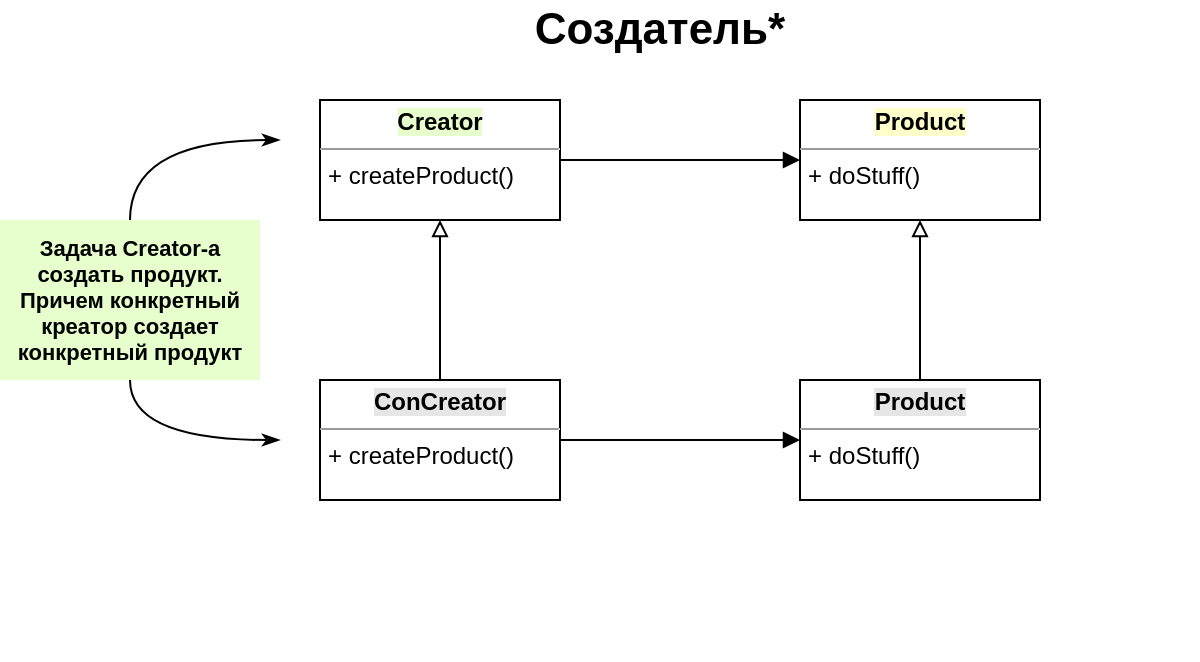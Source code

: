 <mxfile version="19.0.3" type="github" pages="4">
  <diagram id="wLGAQCGHGHLKz0kfwaSM" name="Фабричный метод">
    <mxGraphModel dx="527" dy="553" grid="1" gridSize="10" guides="1" tooltips="1" connect="1" arrows="1" fold="1" page="1" pageScale="1" pageWidth="827" pageHeight="1169" math="0" shadow="0">
      <root>
        <mxCell id="0" />
        <mxCell id="1" parent="0" />
        <mxCell id="_IwQiU22AYR1ubQPGY1t-29" value="" style="rounded=0;whiteSpace=wrap;html=1;labelBackgroundColor=#E6E6E6;fillColor=none;strokeColor=none;" parent="1" vertex="1">
          <mxGeometry x="170" y="160" width="560" height="300" as="geometry" />
        </mxCell>
        <mxCell id="_IwQiU22AYR1ubQPGY1t-22" style="edgeStyle=orthogonalEdgeStyle;rounded=0;orthogonalLoop=1;jettySize=auto;html=1;exitX=1;exitY=0.5;exitDx=0;exitDy=0;entryX=0;entryY=0.5;entryDx=0;entryDy=0;startArrow=none;startFill=0;endArrow=block;endFill=1;" parent="1" source="_IwQiU22AYR1ubQPGY1t-16" target="_IwQiU22AYR1ubQPGY1t-18" edge="1">
          <mxGeometry relative="1" as="geometry" />
        </mxCell>
        <mxCell id="_IwQiU22AYR1ubQPGY1t-16" value="&lt;p style=&quot;margin:0px;margin-top:4px;text-align:center;&quot;&gt;&lt;b style=&quot;background-color: rgb(230, 255, 204);&quot;&gt;Creator&lt;/b&gt;&lt;/p&gt;&lt;hr size=&quot;1&quot;&gt;&lt;p style=&quot;margin:0px;margin-left:4px;&quot;&gt;+ createProduct()&lt;/p&gt;" style="verticalAlign=top;align=left;overflow=fill;fontSize=12;fontFamily=Helvetica;html=1;" parent="1" vertex="1">
          <mxGeometry x="291" y="180" width="120" height="60" as="geometry" />
        </mxCell>
        <mxCell id="_IwQiU22AYR1ubQPGY1t-20" style="edgeStyle=orthogonalEdgeStyle;rounded=0;orthogonalLoop=1;jettySize=auto;html=1;exitX=0.5;exitY=0;exitDx=0;exitDy=0;entryX=0.5;entryY=1;entryDx=0;entryDy=0;startArrow=none;startFill=0;endArrow=block;endFill=0;" parent="1" source="_IwQiU22AYR1ubQPGY1t-17" target="_IwQiU22AYR1ubQPGY1t-16" edge="1">
          <mxGeometry relative="1" as="geometry" />
        </mxCell>
        <mxCell id="_IwQiU22AYR1ubQPGY1t-23" style="edgeStyle=orthogonalEdgeStyle;rounded=0;orthogonalLoop=1;jettySize=auto;html=1;exitX=1;exitY=0.5;exitDx=0;exitDy=0;entryX=0;entryY=0.5;entryDx=0;entryDy=0;startArrow=none;startFill=0;endArrow=block;endFill=1;" parent="1" source="_IwQiU22AYR1ubQPGY1t-17" target="_IwQiU22AYR1ubQPGY1t-19" edge="1">
          <mxGeometry relative="1" as="geometry" />
        </mxCell>
        <mxCell id="_IwQiU22AYR1ubQPGY1t-17" value="&lt;p style=&quot;margin:0px;margin-top:4px;text-align:center;&quot;&gt;&lt;b style=&quot;background-color: rgb(230, 230, 230);&quot;&gt;ConCreator&lt;/b&gt;&lt;/p&gt;&lt;hr size=&quot;1&quot;&gt;&lt;p style=&quot;margin:0px;margin-left:4px;&quot;&gt;+ createProduct()&lt;/p&gt;" style="verticalAlign=top;align=left;overflow=fill;fontSize=12;fontFamily=Helvetica;html=1;" parent="1" vertex="1">
          <mxGeometry x="291" y="320" width="120" height="60" as="geometry" />
        </mxCell>
        <mxCell id="_IwQiU22AYR1ubQPGY1t-18" value="&lt;p style=&quot;margin:0px;margin-top:4px;text-align:center;&quot;&gt;&lt;b style=&quot;background-color: rgb(255, 255, 204);&quot;&gt;Product&lt;/b&gt;&lt;/p&gt;&lt;hr size=&quot;1&quot;&gt;&lt;p style=&quot;margin:0px;margin-left:4px;&quot;&gt;+ doStuff()&lt;/p&gt;" style="verticalAlign=top;align=left;overflow=fill;fontSize=12;fontFamily=Helvetica;html=1;" parent="1" vertex="1">
          <mxGeometry x="531" y="180" width="120" height="60" as="geometry" />
        </mxCell>
        <mxCell id="_IwQiU22AYR1ubQPGY1t-21" style="edgeStyle=orthogonalEdgeStyle;rounded=0;orthogonalLoop=1;jettySize=auto;html=1;exitX=0.5;exitY=0;exitDx=0;exitDy=0;entryX=0.5;entryY=1;entryDx=0;entryDy=0;startArrow=none;startFill=0;endArrow=block;endFill=0;" parent="1" source="_IwQiU22AYR1ubQPGY1t-19" target="_IwQiU22AYR1ubQPGY1t-18" edge="1">
          <mxGeometry relative="1" as="geometry" />
        </mxCell>
        <mxCell id="_IwQiU22AYR1ubQPGY1t-19" value="&lt;p style=&quot;margin:0px;margin-top:4px;text-align:center;&quot;&gt;&lt;b style=&quot;background-color: rgb(230, 230, 230);&quot;&gt;Product&lt;/b&gt;&lt;/p&gt;&lt;hr size=&quot;1&quot;&gt;&lt;p style=&quot;margin:0px;margin-left:4px;&quot;&gt;+ doStuff()&lt;/p&gt;" style="verticalAlign=top;align=left;overflow=fill;fontSize=12;fontFamily=Helvetica;html=1;" parent="1" vertex="1">
          <mxGeometry x="531" y="320" width="120" height="60" as="geometry" />
        </mxCell>
        <mxCell id="_IwQiU22AYR1ubQPGY1t-25" style="edgeStyle=orthogonalEdgeStyle;rounded=0;orthogonalLoop=1;jettySize=auto;html=1;exitX=0.5;exitY=0;exitDx=0;exitDy=0;startArrow=none;startFill=0;endArrow=classicThin;endFill=1;curved=1;" parent="1" source="_IwQiU22AYR1ubQPGY1t-24" edge="1">
          <mxGeometry relative="1" as="geometry">
            <mxPoint x="271" y="200" as="targetPoint" />
            <Array as="points">
              <mxPoint x="196" y="200" />
            </Array>
          </mxGeometry>
        </mxCell>
        <mxCell id="_IwQiU22AYR1ubQPGY1t-26" style="edgeStyle=orthogonalEdgeStyle;curved=1;rounded=0;orthogonalLoop=1;jettySize=auto;html=1;exitX=0.5;exitY=1;exitDx=0;exitDy=0;startArrow=none;startFill=0;endArrow=classicThin;endFill=1;" parent="1" source="_IwQiU22AYR1ubQPGY1t-24" edge="1">
          <mxGeometry relative="1" as="geometry">
            <mxPoint x="271" y="350" as="targetPoint" />
            <Array as="points">
              <mxPoint x="196" y="350" />
            </Array>
          </mxGeometry>
        </mxCell>
        <mxCell id="_IwQiU22AYR1ubQPGY1t-24" value="Задача Creator-а создать продукт. Причем конкретный креатор создает конкретный продукт" style="text;html=1;strokeColor=none;fillColor=#E6FFCC;align=center;verticalAlign=middle;whiteSpace=wrap;rounded=0;fontSize=11;fontStyle=1" parent="1" vertex="1">
          <mxGeometry x="131" y="240" width="130" height="80" as="geometry" />
        </mxCell>
        <mxCell id="_IwQiU22AYR1ubQPGY1t-27" value="&lt;b style=&quot;font-size: 22px;&quot;&gt;&lt;font style=&quot;font-size: 22px;&quot;&gt;Создатель*&lt;/font&gt;&lt;/b&gt;" style="text;html=1;strokeColor=none;fillColor=none;align=center;verticalAlign=middle;whiteSpace=wrap;rounded=0;fontSize=22;" parent="1" vertex="1">
          <mxGeometry x="431" y="130" width="60" height="30" as="geometry" />
        </mxCell>
      </root>
    </mxGraphModel>
  </diagram>
  <diagram id="7QOjUVrRJ6Q0gLQHqN8m" name="Solution">
    <mxGraphModel dx="527" dy="553" grid="1" gridSize="10" guides="1" tooltips="1" connect="1" arrows="1" fold="1" page="1" pageScale="1" pageWidth="827" pageHeight="1169" math="0" shadow="0">
      <root>
        <mxCell id="0" />
        <mxCell id="1" parent="0" />
        <mxCell id="24h69SCQkJNnW9sZCkgD-13" style="edgeStyle=orthogonalEdgeStyle;rounded=0;orthogonalLoop=1;jettySize=auto;html=1;exitX=1;exitY=0.5;exitDx=0;exitDy=0;entryX=0;entryY=0.5;entryDx=0;entryDy=0;startArrow=none;startFill=0;endArrow=block;endFill=1;" parent="1" source="24h69SCQkJNnW9sZCkgD-14" target="24h69SCQkJNnW9sZCkgD-18" edge="1">
          <mxGeometry relative="1" as="geometry" />
        </mxCell>
        <mxCell id="24h69SCQkJNnW9sZCkgD-14" value="&lt;p style=&quot;margin:0px;margin-top:4px;text-align:center;&quot;&gt;&lt;b style=&quot;background-color: rgb(230, 230, 230);&quot;&gt;Creator&lt;/b&gt;&lt;/p&gt;&lt;hr size=&quot;1&quot;&gt;&lt;p style=&quot;margin:0px;margin-left:4px;&quot;&gt;+ createProduct()&lt;/p&gt;" style="verticalAlign=top;align=left;overflow=fill;fontSize=12;fontFamily=Helvetica;html=1;" parent="1" vertex="1">
          <mxGeometry x="320" y="240" width="120" height="60" as="geometry" />
        </mxCell>
        <mxCell id="24h69SCQkJNnW9sZCkgD-15" style="edgeStyle=orthogonalEdgeStyle;rounded=0;orthogonalLoop=1;jettySize=auto;html=1;exitX=0.5;exitY=0;exitDx=0;exitDy=0;entryX=0.5;entryY=1;entryDx=0;entryDy=0;startArrow=none;startFill=0;endArrow=block;endFill=0;" parent="1" source="24h69SCQkJNnW9sZCkgD-17" target="24h69SCQkJNnW9sZCkgD-14" edge="1">
          <mxGeometry relative="1" as="geometry" />
        </mxCell>
        <mxCell id="24h69SCQkJNnW9sZCkgD-16" style="edgeStyle=orthogonalEdgeStyle;rounded=0;orthogonalLoop=1;jettySize=auto;html=1;exitX=1;exitY=0.5;exitDx=0;exitDy=0;entryX=0;entryY=0.5;entryDx=0;entryDy=0;startArrow=none;startFill=0;endArrow=block;endFill=1;" parent="1" source="24h69SCQkJNnW9sZCkgD-17" target="24h69SCQkJNnW9sZCkgD-20" edge="1">
          <mxGeometry relative="1" as="geometry" />
        </mxCell>
        <mxCell id="24h69SCQkJNnW9sZCkgD-17" value="&lt;p style=&quot;margin:0px;margin-top:4px;text-align:center;&quot;&gt;&lt;b style=&quot;background-color: rgb(230, 230, 230);&quot;&gt;ConCreator&lt;/b&gt;&lt;/p&gt;&lt;hr size=&quot;1&quot;&gt;&lt;p style=&quot;margin:0px;margin-left:4px;&quot;&gt;+ createProduct()&lt;/p&gt;" style="verticalAlign=top;align=left;overflow=fill;fontSize=12;fontFamily=Helvetica;html=1;" parent="1" vertex="1">
          <mxGeometry x="320" y="380" width="120" height="60" as="geometry" />
        </mxCell>
        <mxCell id="24h69SCQkJNnW9sZCkgD-18" value="&lt;p style=&quot;margin:0px;margin-top:4px;text-align:center;&quot;&gt;&lt;b style=&quot;background-color: rgb(230, 230, 230);&quot;&gt;Product&lt;/b&gt;&lt;/p&gt;&lt;hr size=&quot;1&quot;&gt;&lt;p style=&quot;margin:0px;margin-left:4px;&quot;&gt;+ doStuff()&lt;/p&gt;" style="verticalAlign=top;align=left;overflow=fill;fontSize=12;fontFamily=Helvetica;html=1;" parent="1" vertex="1">
          <mxGeometry x="560" y="240" width="120" height="60" as="geometry" />
        </mxCell>
        <mxCell id="24h69SCQkJNnW9sZCkgD-19" style="edgeStyle=orthogonalEdgeStyle;rounded=0;orthogonalLoop=1;jettySize=auto;html=1;exitX=0.5;exitY=0;exitDx=0;exitDy=0;entryX=0.5;entryY=1;entryDx=0;entryDy=0;startArrow=none;startFill=0;endArrow=block;endFill=0;" parent="1" source="24h69SCQkJNnW9sZCkgD-20" target="24h69SCQkJNnW9sZCkgD-18" edge="1">
          <mxGeometry relative="1" as="geometry" />
        </mxCell>
        <mxCell id="24h69SCQkJNnW9sZCkgD-20" value="&lt;p style=&quot;margin:0px;margin-top:4px;text-align:center;&quot;&gt;&lt;b style=&quot;background-color: rgb(230, 230, 230);&quot;&gt;Product&lt;/b&gt;&lt;/p&gt;&lt;hr size=&quot;1&quot;&gt;&lt;p style=&quot;margin:0px;margin-left:4px;&quot;&gt;+ doStuff()&lt;/p&gt;" style="verticalAlign=top;align=left;overflow=fill;fontSize=12;fontFamily=Helvetica;html=1;" parent="1" vertex="1">
          <mxGeometry x="560" y="380" width="120" height="60" as="geometry" />
        </mxCell>
        <mxCell id="24h69SCQkJNnW9sZCkgD-26" style="edgeStyle=orthogonalEdgeStyle;curved=1;rounded=0;orthogonalLoop=1;jettySize=auto;html=1;exitX=1;exitY=0.5;exitDx=0;exitDy=0;startArrow=none;startFill=0;endArrow=classicThin;endFill=1;" parent="1" source="24h69SCQkJNnW9sZCkgD-25" target="24h69SCQkJNnW9sZCkgD-14" edge="1">
          <mxGeometry relative="1" as="geometry" />
        </mxCell>
        <mxCell id="24h69SCQkJNnW9sZCkgD-25" value="&lt;p style=&quot;margin:0px;margin-top:4px;text-align:center;&quot;&gt;&lt;b style=&quot;background-color: rgb(230, 255, 204);&quot;&gt;Solution&lt;/b&gt;&lt;/p&gt;&lt;hr size=&quot;1&quot;&gt;&lt;p style=&quot;margin:0px;margin-left:4px;&quot;&gt;+ createCreator()&lt;/p&gt;" style="verticalAlign=top;align=left;overflow=fill;fontSize=12;fontFamily=Helvetica;html=1;" parent="1" vertex="1">
          <mxGeometry x="80" y="240" width="120" height="60" as="geometry" />
        </mxCell>
        <mxCell id="48QWf7nSYlIjQxAtHNZx-1" value="&lt;b style=&quot;font-size: 22px;&quot;&gt;&lt;font style=&quot;font-size: 22px;&quot;&gt;Solution&lt;/font&gt;&lt;/b&gt;" style="text;html=1;strokeColor=none;fillColor=none;align=center;verticalAlign=middle;whiteSpace=wrap;rounded=0;fontSize=22;" parent="1" vertex="1">
          <mxGeometry x="350" y="170" width="60" height="30" as="geometry" />
        </mxCell>
        <mxCell id="NniiIQqza_wDEn9RiqdW-1" value="" style="rounded=0;whiteSpace=wrap;html=1;labelBackgroundColor=#E6E6E6;fillColor=none;strokeColor=none;" parent="1" vertex="1">
          <mxGeometry x="50" y="140" width="680" height="340" as="geometry" />
        </mxCell>
        <mxCell id="ULXqDzeE56YC-ChJCUaQ-3" style="edgeStyle=orthogonalEdgeStyle;curved=1;rounded=0;orthogonalLoop=1;jettySize=auto;html=1;exitX=0.5;exitY=0;exitDx=0;exitDy=0;startArrow=none;startFill=0;endArrow=classicThin;endFill=1;entryX=0.132;entryY=0.5;entryDx=0;entryDy=0;entryPerimeter=0;" parent="1" source="ULXqDzeE56YC-ChJCUaQ-1" target="NniiIQqza_wDEn9RiqdW-1" edge="1">
          <mxGeometry relative="1" as="geometry">
            <mxPoint x="390" y="520" as="targetPoint" />
            <Array as="points">
              <mxPoint x="196" y="330" />
              <mxPoint x="140" y="330" />
            </Array>
          </mxGeometry>
        </mxCell>
        <mxCell id="ULXqDzeE56YC-ChJCUaQ-1" value="Solution предоставляет метод для регистрации creator-ов." style="text;html=1;strokeColor=none;fillColor=#E6FFCC;align=center;verticalAlign=middle;whiteSpace=wrap;rounded=0;fontSize=11;fontStyle=1" parent="1" vertex="1">
          <mxGeometry x="131" y="350" width="130" height="80" as="geometry" />
        </mxCell>
      </root>
    </mxGraphModel>
  </diagram>
  <diagram id="eHTh_dlo7wnX5S1xHcSb" name="Абстрактная фабрика">
    <mxGraphModel dx="620" dy="651" grid="1" gridSize="10" guides="1" tooltips="1" connect="1" arrows="1" fold="1" page="1" pageScale="1" pageWidth="827" pageHeight="1169" math="0" shadow="0">
      <root>
        <mxCell id="0" />
        <mxCell id="1" parent="0" />
        <mxCell id="VNvfyF6vPHs6sCqYgTDA-9" style="edgeStyle=orthogonalEdgeStyle;rounded=0;orthogonalLoop=1;jettySize=auto;html=1;exitX=0;exitY=0.5;exitDx=0;exitDy=0;entryX=0.5;entryY=0;entryDx=0;entryDy=0;endArrow=classic;endFill=1;" edge="1" parent="1" source="VNvfyF6vPHs6sCqYgTDA-1" target="VNvfyF6vPHs6sCqYgTDA-3">
          <mxGeometry relative="1" as="geometry" />
        </mxCell>
        <mxCell id="VNvfyF6vPHs6sCqYgTDA-10" style="edgeStyle=orthogonalEdgeStyle;rounded=0;orthogonalLoop=1;jettySize=auto;html=1;exitX=1;exitY=0.5;exitDx=0;exitDy=0;entryX=0.5;entryY=0;entryDx=0;entryDy=0;endArrow=classic;endFill=1;" edge="1" parent="1" source="VNvfyF6vPHs6sCqYgTDA-1" target="VNvfyF6vPHs6sCqYgTDA-4">
          <mxGeometry relative="1" as="geometry" />
        </mxCell>
        <mxCell id="VNvfyF6vPHs6sCqYgTDA-1" value="&lt;p style=&quot;margin:0px;margin-top:4px;text-align:center;&quot;&gt;&lt;span style=&quot;background-color: rgb(230, 255, 204);&quot;&gt;&lt;b&gt;AbstractFactory&lt;/b&gt;&lt;/span&gt;&lt;/p&gt;&lt;hr size=&quot;1&quot;&gt;&lt;p style=&quot;margin:0px;margin-left:4px;&quot;&gt;+ createProdA()&lt;/p&gt;&lt;p style=&quot;margin:0px;margin-left:4px;&quot;&gt;+ createProdB()&lt;/p&gt;" style="verticalAlign=top;align=left;overflow=fill;fontSize=12;fontFamily=Helvetica;html=1;" vertex="1" parent="1">
          <mxGeometry x="400" y="120" width="120" height="70" as="geometry" />
        </mxCell>
        <mxCell id="VNvfyF6vPHs6sCqYgTDA-3" value="&lt;p style=&quot;margin:0px;margin-top:4px;text-align:center;&quot;&gt;&lt;b style=&quot;background-color: rgb(255, 255, 204);&quot;&gt;ProductA&lt;/b&gt;&lt;/p&gt;&lt;hr size=&quot;1&quot;&gt;&lt;p style=&quot;margin:0px;margin-left:4px;&quot;&gt;+ doStuff()&lt;br&gt;&lt;/p&gt;" style="verticalAlign=top;align=left;overflow=fill;fontSize=12;fontFamily=Helvetica;html=1;" vertex="1" parent="1">
          <mxGeometry x="200" y="200" width="120" height="70" as="geometry" />
        </mxCell>
        <mxCell id="VNvfyF6vPHs6sCqYgTDA-4" value="&lt;p style=&quot;margin:0px;margin-top:4px;text-align:center;&quot;&gt;&lt;b style=&quot;background-color: rgb(255, 255, 204);&quot;&gt;ProductA&lt;/b&gt;&lt;/p&gt;&lt;hr size=&quot;1&quot;&gt;&lt;p style=&quot;margin:0px;margin-left:4px;&quot;&gt;+ doStuff()&lt;br&gt;&lt;/p&gt;" style="verticalAlign=top;align=left;overflow=fill;fontSize=12;fontFamily=Helvetica;html=1;" vertex="1" parent="1">
          <mxGeometry x="600" y="200" width="120" height="70" as="geometry" />
        </mxCell>
        <mxCell id="VNvfyF6vPHs6sCqYgTDA-7" style="edgeStyle=orthogonalEdgeStyle;rounded=0;orthogonalLoop=1;jettySize=auto;html=1;exitX=0.5;exitY=0;exitDx=0;exitDy=0;entryX=0.5;entryY=1;entryDx=0;entryDy=0;endArrow=block;endFill=0;" edge="1" parent="1" source="VNvfyF6vPHs6sCqYgTDA-5" target="VNvfyF6vPHs6sCqYgTDA-1">
          <mxGeometry relative="1" as="geometry" />
        </mxCell>
        <mxCell id="VNvfyF6vPHs6sCqYgTDA-5" value="&lt;p style=&quot;margin:0px;margin-top:4px;text-align:center;&quot;&gt;&lt;b style=&quot;background-color: rgb(255, 230, 204);&quot;&gt;ConFactory1&lt;/b&gt;&lt;/p&gt;&lt;hr size=&quot;1&quot;&gt;&lt;p style=&quot;margin:0px;margin-left:4px;&quot;&gt;+ createProdA()&lt;br&gt;&lt;/p&gt;&lt;p style=&quot;margin:0px;margin-left:4px;&quot;&gt;+ createProdB()&lt;/p&gt;" style="verticalAlign=top;align=left;overflow=fill;fontSize=12;fontFamily=Helvetica;html=1;" vertex="1" parent="1">
          <mxGeometry x="320" y="320" width="120" height="70" as="geometry" />
        </mxCell>
        <mxCell id="VNvfyF6vPHs6sCqYgTDA-8" style="edgeStyle=orthogonalEdgeStyle;rounded=0;orthogonalLoop=1;jettySize=auto;html=1;exitX=0.5;exitY=0;exitDx=0;exitDy=0;entryX=0.5;entryY=1;entryDx=0;entryDy=0;endArrow=block;endFill=0;" edge="1" parent="1" source="VNvfyF6vPHs6sCqYgTDA-6" target="VNvfyF6vPHs6sCqYgTDA-1">
          <mxGeometry relative="1" as="geometry" />
        </mxCell>
        <mxCell id="VNvfyF6vPHs6sCqYgTDA-6" value="&lt;p style=&quot;margin:0px;margin-top:4px;text-align:center;&quot;&gt;&lt;b style=&quot;background-color: rgb(255, 230, 204);&quot;&gt;ConFactory2&lt;/b&gt;&lt;/p&gt;&lt;hr size=&quot;1&quot;&gt;&lt;p style=&quot;margin:0px;margin-left:4px;&quot;&gt;+ createProdA()&lt;br&gt;&lt;/p&gt;&lt;p style=&quot;margin:0px;margin-left:4px;&quot;&gt;+ createProdB()&lt;/p&gt;" style="verticalAlign=top;align=left;overflow=fill;fontSize=12;fontFamily=Helvetica;html=1;" vertex="1" parent="1">
          <mxGeometry x="480" y="320" width="120" height="70" as="geometry" />
        </mxCell>
        <mxCell id="yDls4R8v1eXXyUu8Ybev-1" value="" style="rounded=0;whiteSpace=wrap;html=1;labelBackgroundColor=#E6E6E6;fillColor=none;strokeColor=none;" vertex="1" parent="1">
          <mxGeometry x="160" y="80" width="600" height="360" as="geometry" />
        </mxCell>
      </root>
    </mxGraphModel>
  </diagram>
  <diagram id="3VhPMYoZVkIvewCFKltF" name="Строитель">
    <mxGraphModel dx="502" dy="527" grid="1" gridSize="10" guides="1" tooltips="1" connect="1" arrows="1" fold="1" page="1" pageScale="1" pageWidth="827" pageHeight="1169" math="0" shadow="0">
      <root>
        <mxCell id="0" />
        <mxCell id="1" parent="0" />
        <mxCell id="E5KtVLfPlSRDwW_hstix-1" value="&lt;p style=&quot;margin:0px;margin-top:4px;text-align:center;&quot;&gt;&lt;span style=&quot;background-color: rgb(230, 255, 204);&quot;&gt;&lt;b&gt;Builder&lt;/b&gt;&lt;/span&gt;&lt;/p&gt;&lt;hr size=&quot;1&quot;&gt;&lt;p style=&quot;margin:0px;margin-left:4px;&quot;&gt;+ buildPart1()&lt;/p&gt;&lt;p style=&quot;margin:0px;margin-left:4px;&quot;&gt;...&lt;/p&gt;&lt;p style=&quot;margin:0px;margin-left:4px;&quot;&gt;+ buildPartN()&lt;br&gt;&lt;/p&gt;" style="verticalAlign=top;align=left;overflow=fill;fontSize=12;fontFamily=Helvetica;html=1;" vertex="1" parent="1">
          <mxGeometry x="400" y="160" width="120" height="80" as="geometry" />
        </mxCell>
        <mxCell id="E5KtVLfPlSRDwW_hstix-3" style="edgeStyle=orthogonalEdgeStyle;rounded=0;orthogonalLoop=1;jettySize=auto;html=1;exitX=0.5;exitY=0;exitDx=0;exitDy=0;entryX=0.5;entryY=1;entryDx=0;entryDy=0;endArrow=block;endFill=0;" edge="1" parent="1" source="E5KtVLfPlSRDwW_hstix-2" target="E5KtVLfPlSRDwW_hstix-1">
          <mxGeometry relative="1" as="geometry" />
        </mxCell>
        <mxCell id="E5KtVLfPlSRDwW_hstix-2" value="&lt;p style=&quot;margin:0px;margin-top:4px;text-align:center;&quot;&gt;&lt;b style=&quot;background-color: rgb(230, 230, 230);&quot;&gt;ConBuilder&lt;/b&gt;&lt;/p&gt;&lt;hr size=&quot;1&quot;&gt;&lt;p style=&quot;text-align: center; margin: 0px 0px 0px 4px;&quot;&gt;-//-&lt;/p&gt;" style="verticalAlign=top;align=left;overflow=fill;fontSize=12;fontFamily=Helvetica;html=1;" vertex="1" parent="1">
          <mxGeometry x="400" y="320" width="120" height="60" as="geometry" />
        </mxCell>
        <mxCell id="E5KtVLfPlSRDwW_hstix-5" style="edgeStyle=orthogonalEdgeStyle;rounded=0;orthogonalLoop=1;jettySize=auto;html=1;exitX=1;exitY=0.5;exitDx=0;exitDy=0;entryX=0;entryY=0.5;entryDx=0;entryDy=0;endArrow=blockThin;endFill=1;startArrow=diamondThin;startFill=0;" edge="1" parent="1" source="E5KtVLfPlSRDwW_hstix-4" target="E5KtVLfPlSRDwW_hstix-1">
          <mxGeometry relative="1" as="geometry" />
        </mxCell>
        <mxCell id="E5KtVLfPlSRDwW_hstix-4" value="&lt;p style=&quot;margin:0px;margin-top:4px;text-align:center;&quot;&gt;&lt;b style=&quot;background-color: rgb(255, 255, 204);&quot;&gt;Director&lt;/b&gt;&lt;/p&gt;&lt;hr size=&quot;1&quot;&gt;&lt;p style=&quot;margin:0px;margin-left:4px;&quot;&gt;- builder::Builder&lt;/p&gt;&lt;p style=&quot;margin:0px;margin-left:4px;&quot;&gt;+ Director(builder)&lt;/p&gt;&lt;p style=&quot;margin:0px;margin-left:4px;&quot;&gt;+ create()&lt;/p&gt;" style="verticalAlign=top;align=left;overflow=fill;fontSize=12;fontFamily=Helvetica;html=1;" vertex="1" parent="1">
          <mxGeometry x="160" y="160" width="120" height="80" as="geometry" />
        </mxCell>
        <mxCell id="pUfHKskiYaAkrn7_eHpl-1" value="&lt;b&gt;Строитель&lt;/b&gt;" style="text;html=1;strokeColor=none;fillColor=none;align=center;verticalAlign=middle;whiteSpace=wrap;rounded=0;fontSize=22;" vertex="1" parent="1">
          <mxGeometry x="310" y="100" width="60" height="30" as="geometry" />
        </mxCell>
        <mxCell id="4yVi70xmYcm13GZGCrLz-1" value="" style="rounded=0;whiteSpace=wrap;html=1;labelBackgroundColor=#E6E6E6;fillColor=none;strokeColor=none;" vertex="1" parent="1">
          <mxGeometry x="120" y="90" width="440" height="310" as="geometry" />
        </mxCell>
      </root>
    </mxGraphModel>
  </diagram>
</mxfile>
